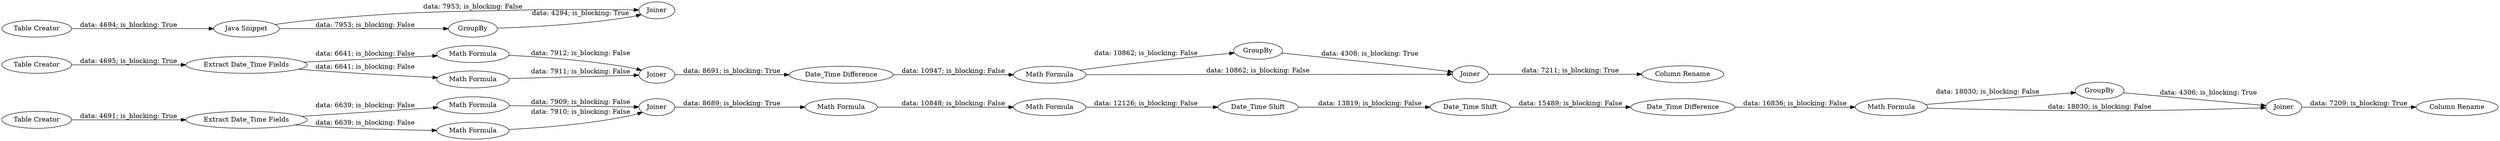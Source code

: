 digraph {
	"-3469251303965158223_2" [label="Extract Date_Time Fields"]
	"-3469251303965158223_8" [label="Date_Time Shift"]
	"-3469251303965158223_27" [label="Math Formula"]
	"-3469251303965158223_3" [label="Math Formula"]
	"-3469251303965158223_25" [label="Date_Time Difference"]
	"-3469251303965158223_5" [label=Joiner]
	"-3469251303965158223_21" [label="Table Creator"]
	"-3469251303965158223_6" [label="Math Formula"]
	"-3469251303965158223_26" [label=GroupBy]
	"-3469251303965158223_12" [label=GroupBy]
	"-3469251303965158223_13" [label=Joiner]
	"-3469251303965158223_18" [label=Joiner]
	"-3469251303965158223_17" [label=GroupBy]
	"-3469251303965158223_28" [label=Joiner]
	"-3469251303965158223_4" [label="Math Formula"]
	"-3469251303965158223_23" [label="Math Formula"]
	"-3469251303965158223_16" [label="Java Snippet"]
	"-3469251303965158223_14" [label="Column Rename"]
	"-3469251303965158223_15" [label="Table Creator"]
	"-3469251303965158223_24" [label="Column Rename"]
	"-3469251303965158223_22" [label="Extract Date_Time Fields"]
	"-3469251303965158223_1" [label="Table Creator"]
	"-3469251303965158223_7" [label="Math Formula"]
	"-3469251303965158223_20" [label="Math Formula"]
	"-3469251303965158223_9" [label="Date_Time Shift"]
	"-3469251303965158223_10" [label="Date_Time Difference"]
	"-3469251303965158223_11" [label="Math Formula"]
	"-3469251303965158223_19" [label=Joiner]
	"-3469251303965158223_11" -> "-3469251303965158223_12" [label="data: 18030; is_blocking: False"]
	"-3469251303965158223_2" -> "-3469251303965158223_3" [label="data: 6639; is_blocking: False"]
	"-3469251303965158223_3" -> "-3469251303965158223_5" [label="data: 7909; is_blocking: False"]
	"-3469251303965158223_7" -> "-3469251303965158223_8" [label="data: 12126; is_blocking: False"]
	"-3469251303965158223_9" -> "-3469251303965158223_10" [label="data: 15489; is_blocking: False"]
	"-3469251303965158223_28" -> "-3469251303965158223_24" [label="data: 7211; is_blocking: True"]
	"-3469251303965158223_4" -> "-3469251303965158223_5" [label="data: 7910; is_blocking: False"]
	"-3469251303965158223_6" -> "-3469251303965158223_7" [label="data: 10848; is_blocking: False"]
	"-3469251303965158223_22" -> "-3469251303965158223_20" [label="data: 6641; is_blocking: False"]
	"-3469251303965158223_12" -> "-3469251303965158223_13" [label="data: 4306; is_blocking: True"]
	"-3469251303965158223_26" -> "-3469251303965158223_28" [label="data: 4308; is_blocking: True"]
	"-3469251303965158223_23" -> "-3469251303965158223_19" [label="data: 7912; is_blocking: False"]
	"-3469251303965158223_20" -> "-3469251303965158223_19" [label="data: 7911; is_blocking: False"]
	"-3469251303965158223_21" -> "-3469251303965158223_22" [label="data: 4695; is_blocking: True"]
	"-3469251303965158223_25" -> "-3469251303965158223_27" [label="data: 10947; is_blocking: False"]
	"-3469251303965158223_5" -> "-3469251303965158223_6" [label="data: 8689; is_blocking: True"]
	"-3469251303965158223_19" -> "-3469251303965158223_25" [label="data: 8691; is_blocking: True"]
	"-3469251303965158223_16" -> "-3469251303965158223_18" [label="data: 7953; is_blocking: False"]
	"-3469251303965158223_13" -> "-3469251303965158223_14" [label="data: 7209; is_blocking: True"]
	"-3469251303965158223_27" -> "-3469251303965158223_26" [label="data: 10862; is_blocking: False"]
	"-3469251303965158223_1" -> "-3469251303965158223_2" [label="data: 4691; is_blocking: True"]
	"-3469251303965158223_15" -> "-3469251303965158223_16" [label="data: 4694; is_blocking: True"]
	"-3469251303965158223_22" -> "-3469251303965158223_23" [label="data: 6641; is_blocking: False"]
	"-3469251303965158223_10" -> "-3469251303965158223_11" [label="data: 16836; is_blocking: False"]
	"-3469251303965158223_16" -> "-3469251303965158223_17" [label="data: 7953; is_blocking: False"]
	"-3469251303965158223_27" -> "-3469251303965158223_28" [label="data: 10862; is_blocking: False"]
	"-3469251303965158223_17" -> "-3469251303965158223_18" [label="data: 4294; is_blocking: True"]
	"-3469251303965158223_8" -> "-3469251303965158223_9" [label="data: 13819; is_blocking: False"]
	"-3469251303965158223_11" -> "-3469251303965158223_13" [label="data: 18030; is_blocking: False"]
	"-3469251303965158223_2" -> "-3469251303965158223_4" [label="data: 6639; is_blocking: False"]
	rankdir=LR
}
